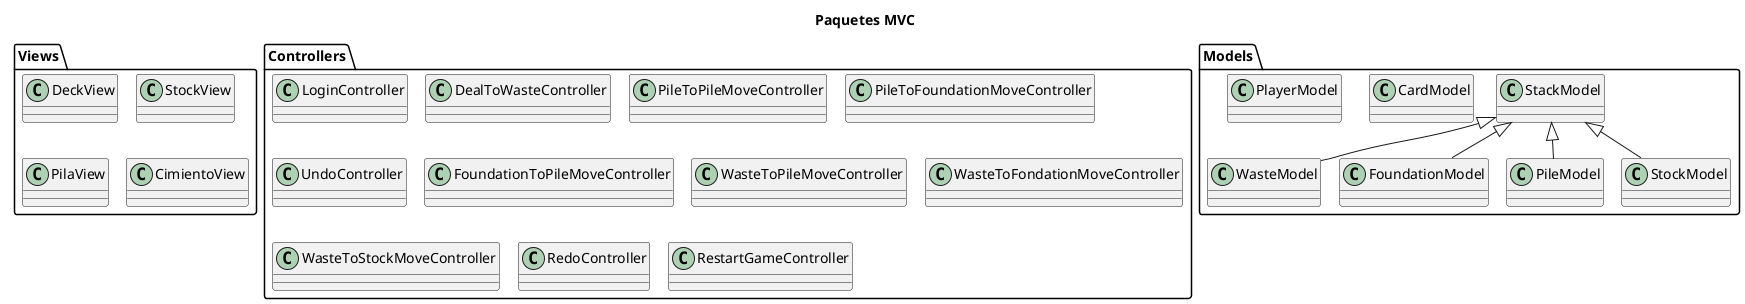 @startuml ArquitecturaMVC
!pragma layout smetana
title Paquetes MVC
top to bottom direction
' left to right direction

package Views {
    class DeckView
    class StockView
    class PilaView
    class CimientoView
}

package Controllers {
    class LoginController
    class DealToWasteController
    class PileToPileMoveController
    class PileToFoundationMoveController
    class UndoController
    class FoundationToPileMoveController
    class WasteToPileMoveController
    class WasteToFondationMoveController
    class WasteToStockMoveController
    class RedoController
    class RestartGameController
} 
package Models {
    class StackModel
    class CardModel
    class PlayerModel
    class WasteModel
    class FoundationModel
    class PileModel
    class StockModel
    StackModel <|-down- WasteModel
    StackModel <|-down- FoundationModel
    StackModel <|-down- PileModel
    StackModel <|-down- StockModel
}

@enduml 